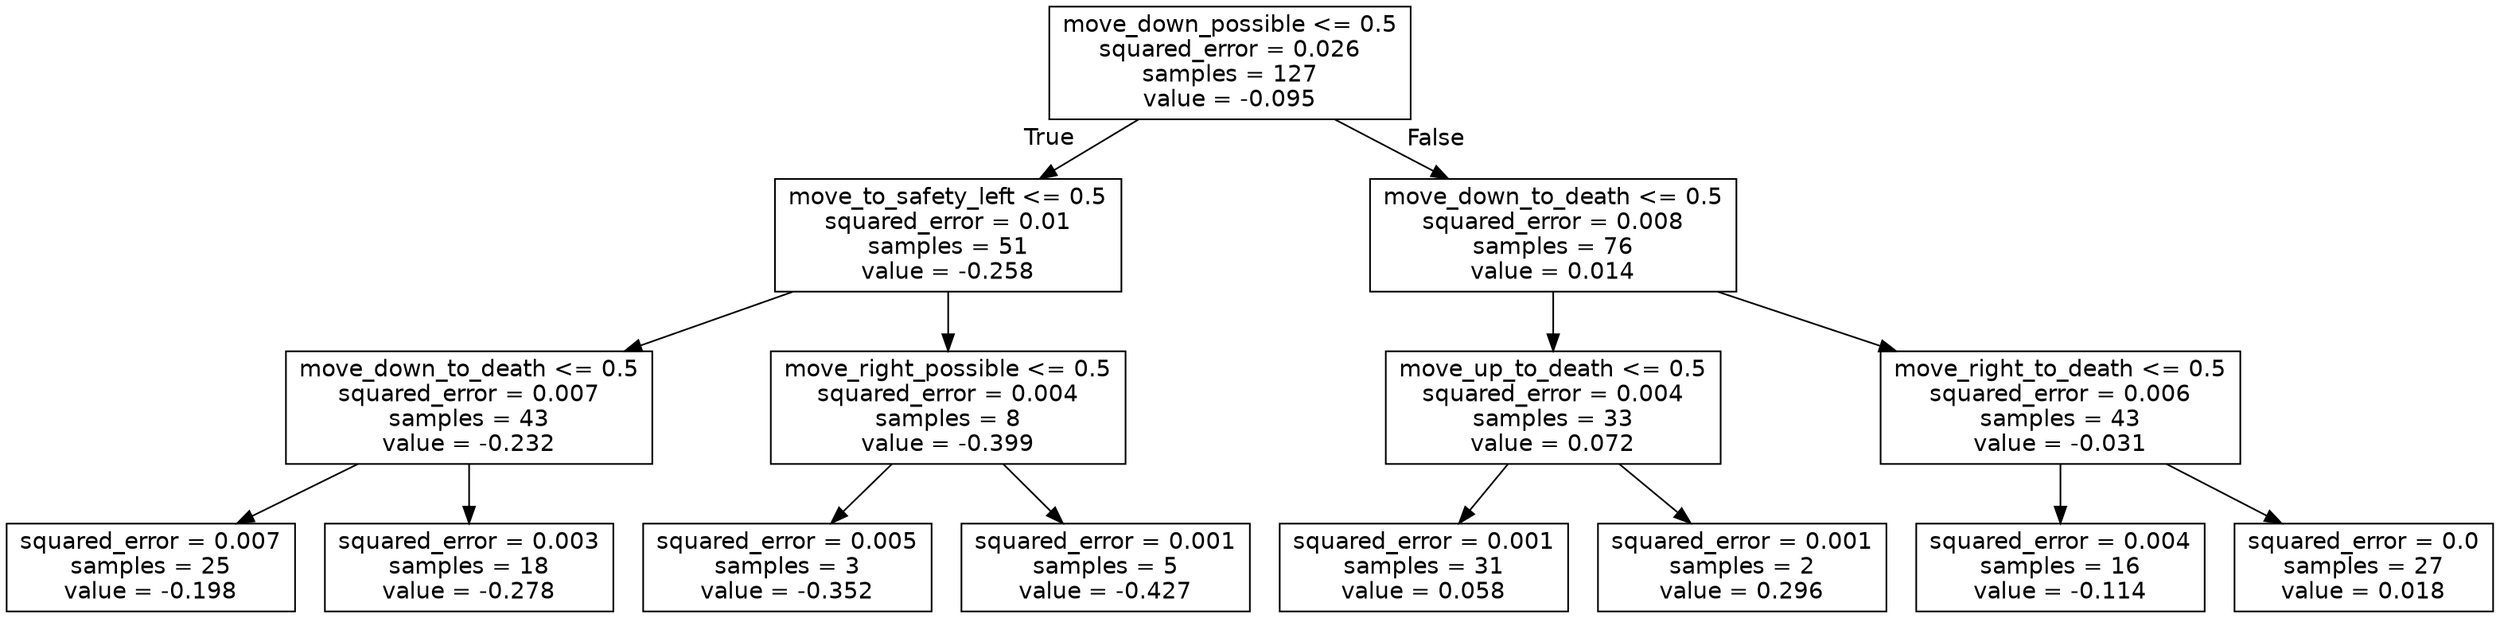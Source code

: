 digraph Tree {
node [shape=box, fontname="helvetica"] ;
edge [fontname="helvetica"] ;
0 [label="move_down_possible <= 0.5\nsquared_error = 0.026\nsamples = 127\nvalue = -0.095"] ;
1 [label="move_to_safety_left <= 0.5\nsquared_error = 0.01\nsamples = 51\nvalue = -0.258"] ;
0 -> 1 [labeldistance=2.5, labelangle=45, headlabel="True"] ;
2 [label="move_down_to_death <= 0.5\nsquared_error = 0.007\nsamples = 43\nvalue = -0.232"] ;
1 -> 2 ;
3 [label="squared_error = 0.007\nsamples = 25\nvalue = -0.198"] ;
2 -> 3 ;
4 [label="squared_error = 0.003\nsamples = 18\nvalue = -0.278"] ;
2 -> 4 ;
5 [label="move_right_possible <= 0.5\nsquared_error = 0.004\nsamples = 8\nvalue = -0.399"] ;
1 -> 5 ;
6 [label="squared_error = 0.005\nsamples = 3\nvalue = -0.352"] ;
5 -> 6 ;
7 [label="squared_error = 0.001\nsamples = 5\nvalue = -0.427"] ;
5 -> 7 ;
8 [label="move_down_to_death <= 0.5\nsquared_error = 0.008\nsamples = 76\nvalue = 0.014"] ;
0 -> 8 [labeldistance=2.5, labelangle=-45, headlabel="False"] ;
9 [label="move_up_to_death <= 0.5\nsquared_error = 0.004\nsamples = 33\nvalue = 0.072"] ;
8 -> 9 ;
10 [label="squared_error = 0.001\nsamples = 31\nvalue = 0.058"] ;
9 -> 10 ;
11 [label="squared_error = 0.001\nsamples = 2\nvalue = 0.296"] ;
9 -> 11 ;
12 [label="move_right_to_death <= 0.5\nsquared_error = 0.006\nsamples = 43\nvalue = -0.031"] ;
8 -> 12 ;
13 [label="squared_error = 0.004\nsamples = 16\nvalue = -0.114"] ;
12 -> 13 ;
14 [label="squared_error = 0.0\nsamples = 27\nvalue = 0.018"] ;
12 -> 14 ;
}